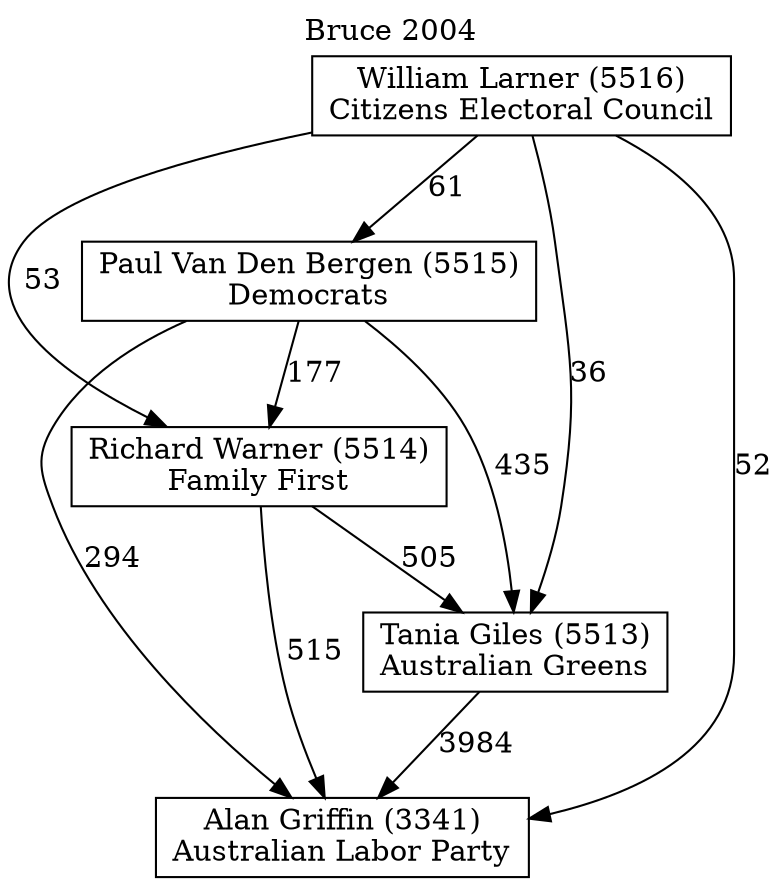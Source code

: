 // House preference flow
digraph "Alan Griffin (3341)_Bruce_2004" {
	graph [label="Bruce 2004" labelloc=t mclimit=10]
	node [shape=box]
	"Alan Griffin (3341)" [label="Alan Griffin (3341)
Australian Labor Party"]
	"Paul Van Den Bergen (5515)" [label="Paul Van Den Bergen (5515)
Democrats"]
	"Richard Warner (5514)" [label="Richard Warner (5514)
Family First"]
	"Tania Giles (5513)" [label="Tania Giles (5513)
Australian Greens"]
	"William Larner (5516)" [label="William Larner (5516)
Citizens Electoral Council"]
	"Paul Van Den Bergen (5515)" -> "Alan Griffin (3341)" [label=294]
	"Paul Van Den Bergen (5515)" -> "Richard Warner (5514)" [label=177]
	"Paul Van Den Bergen (5515)" -> "Tania Giles (5513)" [label=435]
	"Richard Warner (5514)" -> "Alan Griffin (3341)" [label=515]
	"Richard Warner (5514)" -> "Tania Giles (5513)" [label=505]
	"Tania Giles (5513)" -> "Alan Griffin (3341)" [label=3984]
	"William Larner (5516)" -> "Alan Griffin (3341)" [label=52]
	"William Larner (5516)" -> "Paul Van Den Bergen (5515)" [label=61]
	"William Larner (5516)" -> "Richard Warner (5514)" [label=53]
	"William Larner (5516)" -> "Tania Giles (5513)" [label=36]
}
